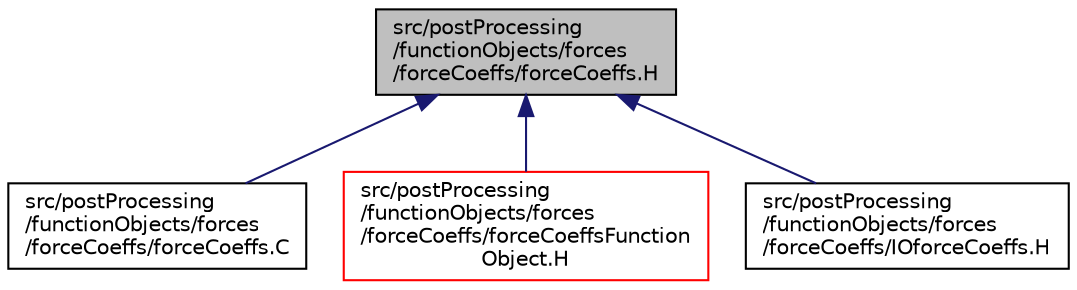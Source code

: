 digraph "src/postProcessing/functionObjects/forces/forceCoeffs/forceCoeffs.H"
{
  bgcolor="transparent";
  edge [fontname="Helvetica",fontsize="10",labelfontname="Helvetica",labelfontsize="10"];
  node [fontname="Helvetica",fontsize="10",shape=record];
  Node1 [label="src/postProcessing\l/functionObjects/forces\l/forceCoeffs/forceCoeffs.H",height=0.2,width=0.4,color="black", fillcolor="grey75", style="filled", fontcolor="black"];
  Node1 -> Node2 [dir="back",color="midnightblue",fontsize="10",style="solid",fontname="Helvetica"];
  Node2 [label="src/postProcessing\l/functionObjects/forces\l/forceCoeffs/forceCoeffs.C",height=0.2,width=0.4,color="black",URL="$a09436.html"];
  Node1 -> Node3 [dir="back",color="midnightblue",fontsize="10",style="solid",fontname="Helvetica"];
  Node3 [label="src/postProcessing\l/functionObjects/forces\l/forceCoeffs/forceCoeffsFunction\lObject.H",height=0.2,width=0.4,color="red",URL="$a09439.html"];
  Node1 -> Node4 [dir="back",color="midnightblue",fontsize="10",style="solid",fontname="Helvetica"];
  Node4 [label="src/postProcessing\l/functionObjects/forces\l/forceCoeffs/IOforceCoeffs.H",height=0.2,width=0.4,color="black",URL="$a09440.html"];
}
